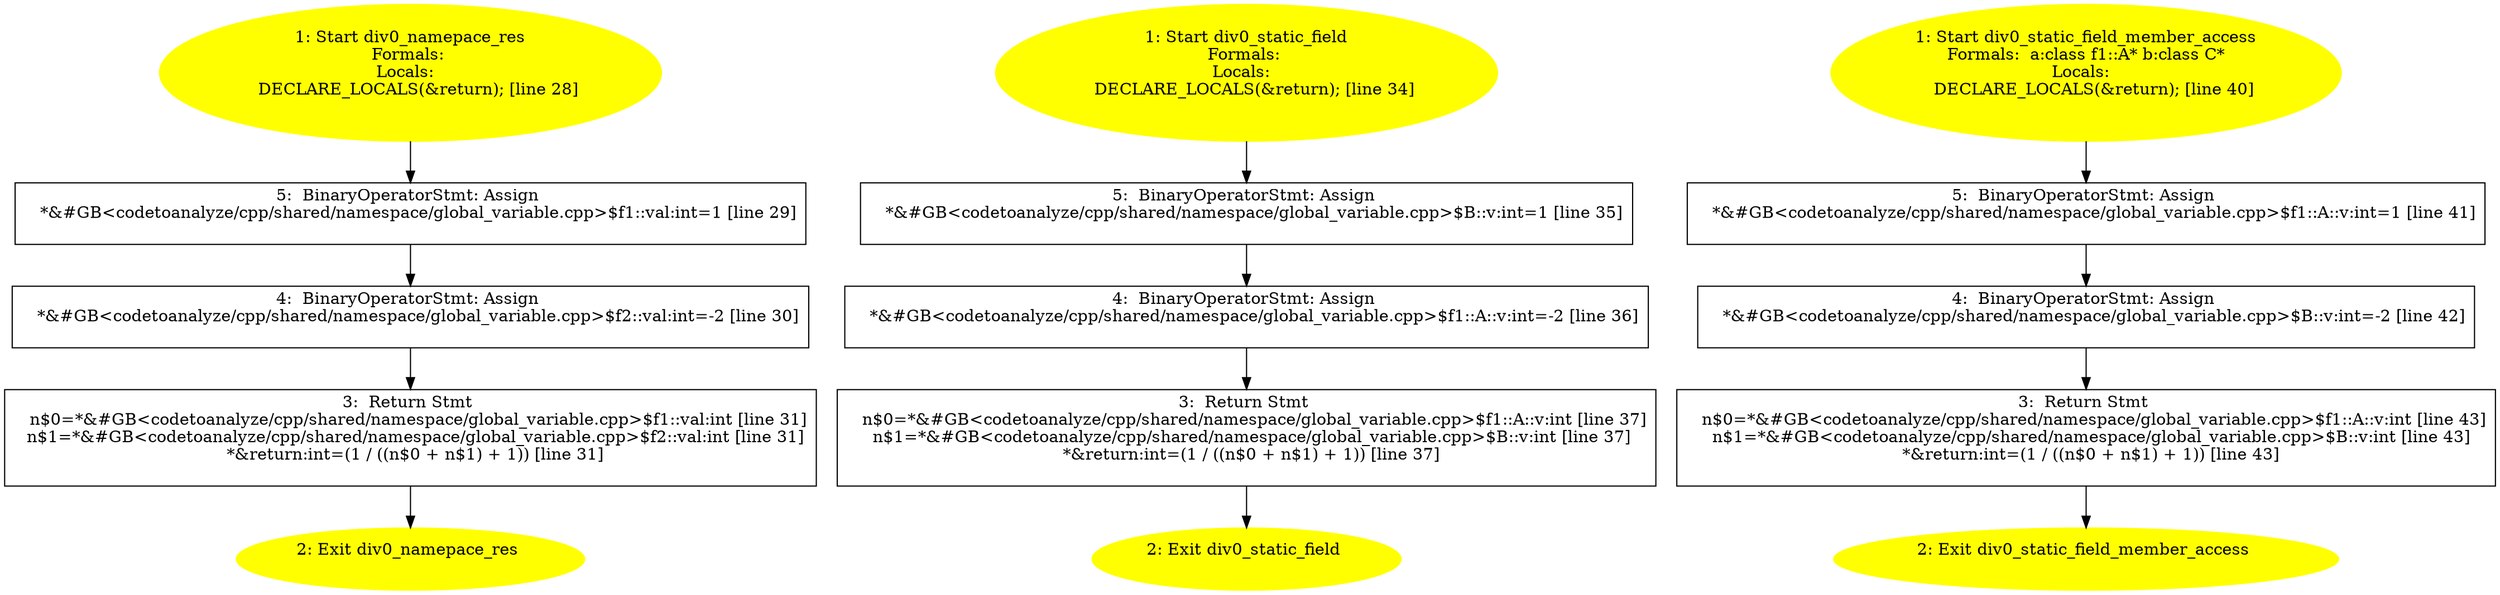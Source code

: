 /* @generated */
digraph iCFG {
"div0_namepace_res{d41d8cd98f00b204e9800998ecf8427e_Z17div0_namepace_resv}.8eb98b954d1902dd35b1783695fa021d_1" [label="1: Start div0_namepace_res\nFormals: \nLocals:  \n   DECLARE_LOCALS(&return); [line 28]\n " color=yellow style=filled]
	

	 "div0_namepace_res{d41d8cd98f00b204e9800998ecf8427e_Z17div0_namepace_resv}.8eb98b954d1902dd35b1783695fa021d_1" -> "div0_namepace_res{d41d8cd98f00b204e9800998ecf8427e_Z17div0_namepace_resv}.8eb98b954d1902dd35b1783695fa021d_5" ;
"div0_namepace_res{d41d8cd98f00b204e9800998ecf8427e_Z17div0_namepace_resv}.8eb98b954d1902dd35b1783695fa021d_2" [label="2: Exit div0_namepace_res \n  " color=yellow style=filled]
	

"div0_namepace_res{d41d8cd98f00b204e9800998ecf8427e_Z17div0_namepace_resv}.8eb98b954d1902dd35b1783695fa021d_3" [label="3:  Return Stmt \n   n$0=*&#GB<codetoanalyze/cpp/shared/namespace/global_variable.cpp>$f1::val:int [line 31]\n  n$1=*&#GB<codetoanalyze/cpp/shared/namespace/global_variable.cpp>$f2::val:int [line 31]\n  *&return:int=(1 / ((n$0 + n$1) + 1)) [line 31]\n " shape="box"]
	

	 "div0_namepace_res{d41d8cd98f00b204e9800998ecf8427e_Z17div0_namepace_resv}.8eb98b954d1902dd35b1783695fa021d_3" -> "div0_namepace_res{d41d8cd98f00b204e9800998ecf8427e_Z17div0_namepace_resv}.8eb98b954d1902dd35b1783695fa021d_2" ;
"div0_namepace_res{d41d8cd98f00b204e9800998ecf8427e_Z17div0_namepace_resv}.8eb98b954d1902dd35b1783695fa021d_4" [label="4:  BinaryOperatorStmt: Assign \n   *&#GB<codetoanalyze/cpp/shared/namespace/global_variable.cpp>$f2::val:int=-2 [line 30]\n " shape="box"]
	

	 "div0_namepace_res{d41d8cd98f00b204e9800998ecf8427e_Z17div0_namepace_resv}.8eb98b954d1902dd35b1783695fa021d_4" -> "div0_namepace_res{d41d8cd98f00b204e9800998ecf8427e_Z17div0_namepace_resv}.8eb98b954d1902dd35b1783695fa021d_3" ;
"div0_namepace_res{d41d8cd98f00b204e9800998ecf8427e_Z17div0_namepace_resv}.8eb98b954d1902dd35b1783695fa021d_5" [label="5:  BinaryOperatorStmt: Assign \n   *&#GB<codetoanalyze/cpp/shared/namespace/global_variable.cpp>$f1::val:int=1 [line 29]\n " shape="box"]
	

	 "div0_namepace_res{d41d8cd98f00b204e9800998ecf8427e_Z17div0_namepace_resv}.8eb98b954d1902dd35b1783695fa021d_5" -> "div0_namepace_res{d41d8cd98f00b204e9800998ecf8427e_Z17div0_namepace_resv}.8eb98b954d1902dd35b1783695fa021d_4" ;
"div0_static_field{d41d8cd98f00b204e9800998ecf8427e_Z17div0_static_fieldv}.2b766a8130513aeff8c7b57d55276390_1" [label="1: Start div0_static_field\nFormals: \nLocals:  \n   DECLARE_LOCALS(&return); [line 34]\n " color=yellow style=filled]
	

	 "div0_static_field{d41d8cd98f00b204e9800998ecf8427e_Z17div0_static_fieldv}.2b766a8130513aeff8c7b57d55276390_1" -> "div0_static_field{d41d8cd98f00b204e9800998ecf8427e_Z17div0_static_fieldv}.2b766a8130513aeff8c7b57d55276390_5" ;
"div0_static_field{d41d8cd98f00b204e9800998ecf8427e_Z17div0_static_fieldv}.2b766a8130513aeff8c7b57d55276390_2" [label="2: Exit div0_static_field \n  " color=yellow style=filled]
	

"div0_static_field{d41d8cd98f00b204e9800998ecf8427e_Z17div0_static_fieldv}.2b766a8130513aeff8c7b57d55276390_3" [label="3:  Return Stmt \n   n$0=*&#GB<codetoanalyze/cpp/shared/namespace/global_variable.cpp>$f1::A::v:int [line 37]\n  n$1=*&#GB<codetoanalyze/cpp/shared/namespace/global_variable.cpp>$B::v:int [line 37]\n  *&return:int=(1 / ((n$0 + n$1) + 1)) [line 37]\n " shape="box"]
	

	 "div0_static_field{d41d8cd98f00b204e9800998ecf8427e_Z17div0_static_fieldv}.2b766a8130513aeff8c7b57d55276390_3" -> "div0_static_field{d41d8cd98f00b204e9800998ecf8427e_Z17div0_static_fieldv}.2b766a8130513aeff8c7b57d55276390_2" ;
"div0_static_field{d41d8cd98f00b204e9800998ecf8427e_Z17div0_static_fieldv}.2b766a8130513aeff8c7b57d55276390_4" [label="4:  BinaryOperatorStmt: Assign \n   *&#GB<codetoanalyze/cpp/shared/namespace/global_variable.cpp>$f1::A::v:int=-2 [line 36]\n " shape="box"]
	

	 "div0_static_field{d41d8cd98f00b204e9800998ecf8427e_Z17div0_static_fieldv}.2b766a8130513aeff8c7b57d55276390_4" -> "div0_static_field{d41d8cd98f00b204e9800998ecf8427e_Z17div0_static_fieldv}.2b766a8130513aeff8c7b57d55276390_3" ;
"div0_static_field{d41d8cd98f00b204e9800998ecf8427e_Z17div0_static_fieldv}.2b766a8130513aeff8c7b57d55276390_5" [label="5:  BinaryOperatorStmt: Assign \n   *&#GB<codetoanalyze/cpp/shared/namespace/global_variable.cpp>$B::v:int=1 [line 35]\n " shape="box"]
	

	 "div0_static_field{d41d8cd98f00b204e9800998ecf8427e_Z17div0_static_fieldv}.2b766a8130513aeff8c7b57d55276390_5" -> "div0_static_field{d41d8cd98f00b204e9800998ecf8427e_Z17div0_static_fieldv}.2b766a8130513aeff8c7b57d55276390_4" ;
"div0_static_field_member_access{d41d8cd98f00b204e9800998ecf8427e_Z31div0_static_field_member_accessP.d6c0556f2a96cd969b89d172f2ad72f4_1" [label="1: Start div0_static_field_member_access\nFormals:  a:class f1::A* b:class C*\nLocals:  \n   DECLARE_LOCALS(&return); [line 40]\n " color=yellow style=filled]
	

	 "div0_static_field_member_access{d41d8cd98f00b204e9800998ecf8427e_Z31div0_static_field_member_accessP.d6c0556f2a96cd969b89d172f2ad72f4_1" -> "div0_static_field_member_access{d41d8cd98f00b204e9800998ecf8427e_Z31div0_static_field_member_accessP.d6c0556f2a96cd969b89d172f2ad72f4_5" ;
"div0_static_field_member_access{d41d8cd98f00b204e9800998ecf8427e_Z31div0_static_field_member_accessP.d6c0556f2a96cd969b89d172f2ad72f4_2" [label="2: Exit div0_static_field_member_access \n  " color=yellow style=filled]
	

"div0_static_field_member_access{d41d8cd98f00b204e9800998ecf8427e_Z31div0_static_field_member_accessP.d6c0556f2a96cd969b89d172f2ad72f4_3" [label="3:  Return Stmt \n   n$0=*&#GB<codetoanalyze/cpp/shared/namespace/global_variable.cpp>$f1::A::v:int [line 43]\n  n$1=*&#GB<codetoanalyze/cpp/shared/namespace/global_variable.cpp>$B::v:int [line 43]\n  *&return:int=(1 / ((n$0 + n$1) + 1)) [line 43]\n " shape="box"]
	

	 "div0_static_field_member_access{d41d8cd98f00b204e9800998ecf8427e_Z31div0_static_field_member_accessP.d6c0556f2a96cd969b89d172f2ad72f4_3" -> "div0_static_field_member_access{d41d8cd98f00b204e9800998ecf8427e_Z31div0_static_field_member_accessP.d6c0556f2a96cd969b89d172f2ad72f4_2" ;
"div0_static_field_member_access{d41d8cd98f00b204e9800998ecf8427e_Z31div0_static_field_member_accessP.d6c0556f2a96cd969b89d172f2ad72f4_4" [label="4:  BinaryOperatorStmt: Assign \n   *&#GB<codetoanalyze/cpp/shared/namespace/global_variable.cpp>$B::v:int=-2 [line 42]\n " shape="box"]
	

	 "div0_static_field_member_access{d41d8cd98f00b204e9800998ecf8427e_Z31div0_static_field_member_accessP.d6c0556f2a96cd969b89d172f2ad72f4_4" -> "div0_static_field_member_access{d41d8cd98f00b204e9800998ecf8427e_Z31div0_static_field_member_accessP.d6c0556f2a96cd969b89d172f2ad72f4_3" ;
"div0_static_field_member_access{d41d8cd98f00b204e9800998ecf8427e_Z31div0_static_field_member_accessP.d6c0556f2a96cd969b89d172f2ad72f4_5" [label="5:  BinaryOperatorStmt: Assign \n   *&#GB<codetoanalyze/cpp/shared/namespace/global_variable.cpp>$f1::A::v:int=1 [line 41]\n " shape="box"]
	

	 "div0_static_field_member_access{d41d8cd98f00b204e9800998ecf8427e_Z31div0_static_field_member_accessP.d6c0556f2a96cd969b89d172f2ad72f4_5" -> "div0_static_field_member_access{d41d8cd98f00b204e9800998ecf8427e_Z31div0_static_field_member_accessP.d6c0556f2a96cd969b89d172f2ad72f4_4" ;
}
